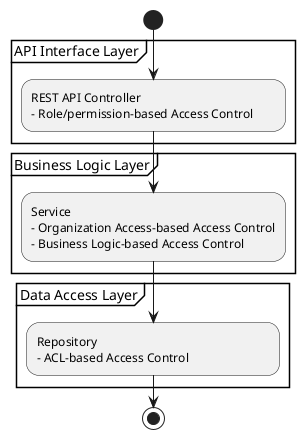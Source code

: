 @startuml
start
partition "API Interface Layer" {
    :REST API Controller\n- Role/permission-based Access Control       ;
}
partition "Business Logic Layer" {
    :Service\n- Organization Access-based Access Control\n- Business Logic-based Access Control;
}
partition "Data Access Layer" {
    :Repository\n- ACL-based Access Control                          ;
}
stop
@enduml